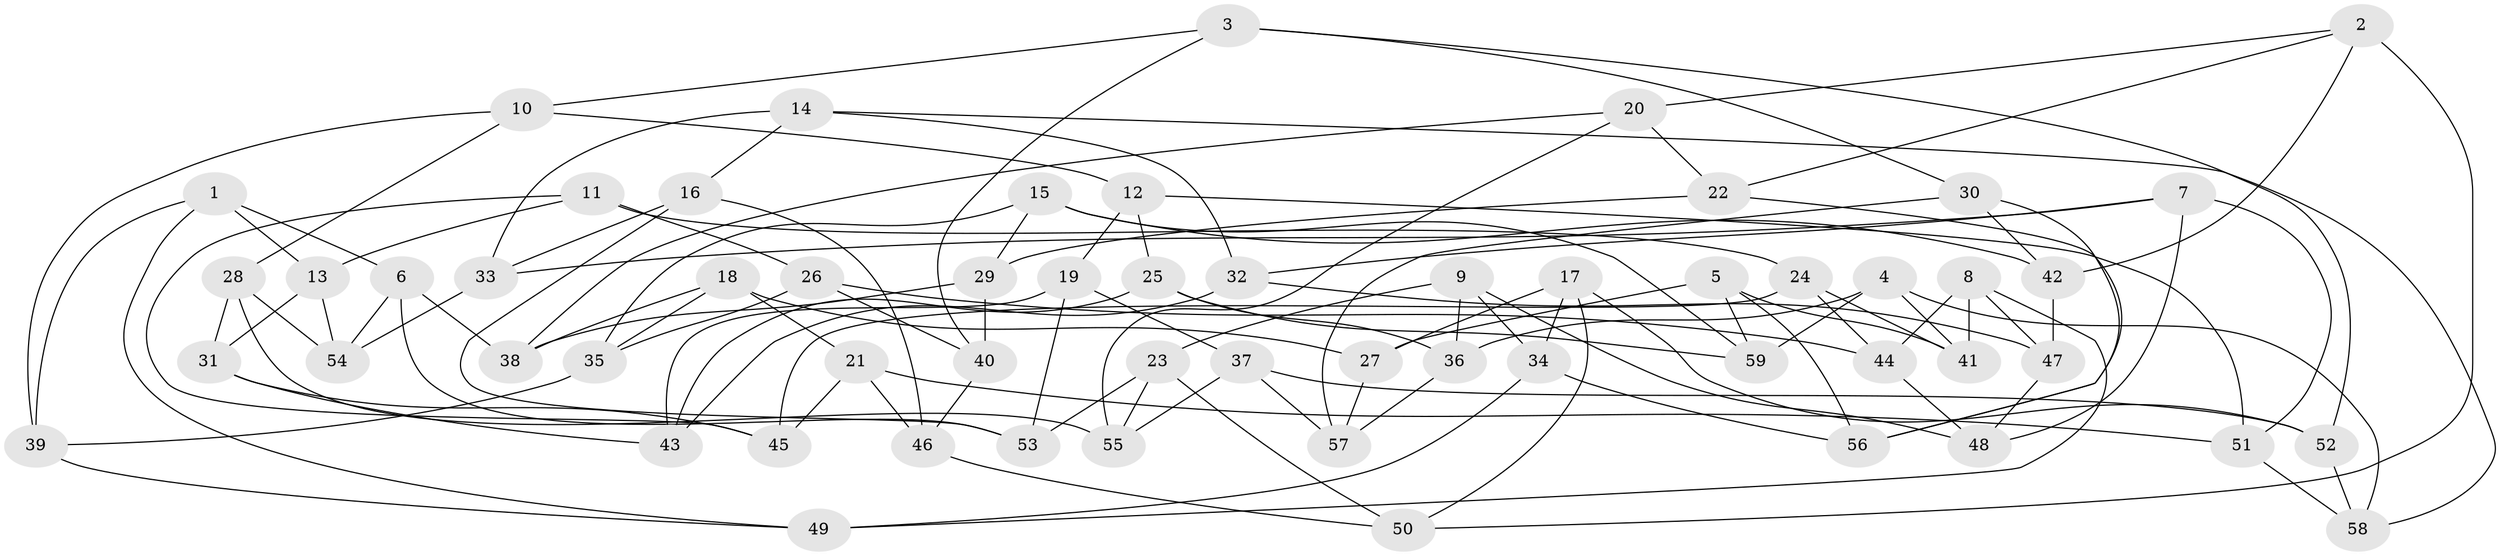 // Generated by graph-tools (version 1.1) at 2025/38/03/09/25 02:38:01]
// undirected, 59 vertices, 118 edges
graph export_dot {
graph [start="1"]
  node [color=gray90,style=filled];
  1;
  2;
  3;
  4;
  5;
  6;
  7;
  8;
  9;
  10;
  11;
  12;
  13;
  14;
  15;
  16;
  17;
  18;
  19;
  20;
  21;
  22;
  23;
  24;
  25;
  26;
  27;
  28;
  29;
  30;
  31;
  32;
  33;
  34;
  35;
  36;
  37;
  38;
  39;
  40;
  41;
  42;
  43;
  44;
  45;
  46;
  47;
  48;
  49;
  50;
  51;
  52;
  53;
  54;
  55;
  56;
  57;
  58;
  59;
  1 -- 39;
  1 -- 49;
  1 -- 13;
  1 -- 6;
  2 -- 50;
  2 -- 22;
  2 -- 42;
  2 -- 20;
  3 -- 30;
  3 -- 52;
  3 -- 40;
  3 -- 10;
  4 -- 58;
  4 -- 36;
  4 -- 59;
  4 -- 41;
  5 -- 41;
  5 -- 59;
  5 -- 27;
  5 -- 56;
  6 -- 54;
  6 -- 53;
  6 -- 38;
  7 -- 32;
  7 -- 33;
  7 -- 51;
  7 -- 48;
  8 -- 41;
  8 -- 47;
  8 -- 44;
  8 -- 49;
  9 -- 23;
  9 -- 34;
  9 -- 48;
  9 -- 36;
  10 -- 12;
  10 -- 28;
  10 -- 39;
  11 -- 13;
  11 -- 45;
  11 -- 24;
  11 -- 26;
  12 -- 19;
  12 -- 25;
  12 -- 51;
  13 -- 54;
  13 -- 31;
  14 -- 32;
  14 -- 58;
  14 -- 33;
  14 -- 16;
  15 -- 35;
  15 -- 42;
  15 -- 29;
  15 -- 59;
  16 -- 53;
  16 -- 46;
  16 -- 33;
  17 -- 27;
  17 -- 50;
  17 -- 52;
  17 -- 34;
  18 -- 21;
  18 -- 38;
  18 -- 35;
  18 -- 27;
  19 -- 53;
  19 -- 43;
  19 -- 37;
  20 -- 22;
  20 -- 55;
  20 -- 38;
  21 -- 46;
  21 -- 51;
  21 -- 45;
  22 -- 29;
  22 -- 56;
  23 -- 50;
  23 -- 55;
  23 -- 53;
  24 -- 41;
  24 -- 45;
  24 -- 44;
  25 -- 43;
  25 -- 36;
  25 -- 59;
  26 -- 35;
  26 -- 40;
  26 -- 44;
  27 -- 57;
  28 -- 54;
  28 -- 55;
  28 -- 31;
  29 -- 38;
  29 -- 40;
  30 -- 57;
  30 -- 56;
  30 -- 42;
  31 -- 43;
  31 -- 45;
  32 -- 43;
  32 -- 47;
  33 -- 54;
  34 -- 56;
  34 -- 49;
  35 -- 39;
  36 -- 57;
  37 -- 55;
  37 -- 57;
  37 -- 52;
  39 -- 49;
  40 -- 46;
  42 -- 47;
  44 -- 48;
  46 -- 50;
  47 -- 48;
  51 -- 58;
  52 -- 58;
}
